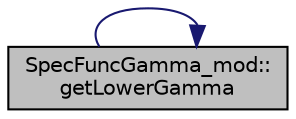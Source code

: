 digraph "SpecFuncGamma_mod::getLowerGamma"
{
 // LATEX_PDF_SIZE
  edge [fontname="Helvetica",fontsize="10",labelfontname="Helvetica",labelfontsize="10"];
  node [fontname="Helvetica",fontsize="10",shape=record];
  rankdir="RL";
  Node1 [label="SpecFuncGamma_mod::\lgetLowerGamma",height=0.2,width=0.4,color="black", fillcolor="grey75", style="filled", fontcolor="black",tooltip="Return the lower incomplete Gamma function for the specified exponent and upper limit...."];
  Node1 -> Node1 [dir="back",color="midnightblue",fontsize="10",style="solid",fontname="Helvetica"];
}
